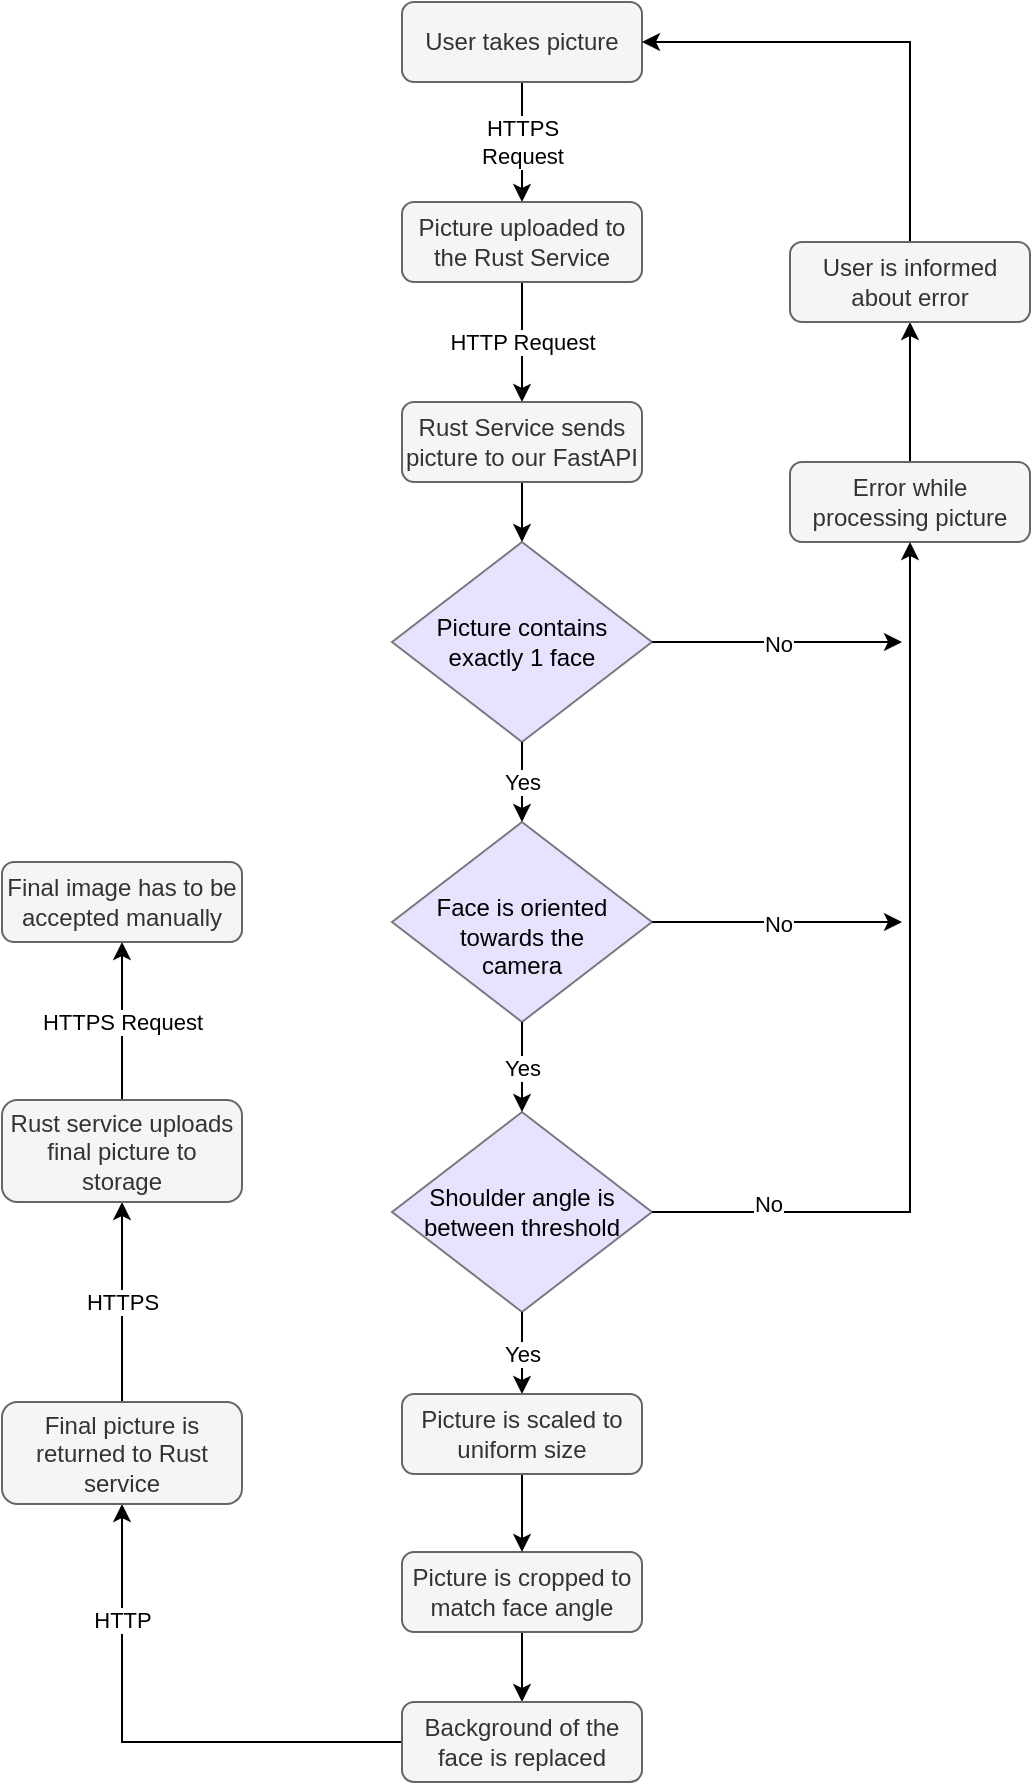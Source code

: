 <mxfile version="22.1.22" type="device">
  <diagram id="C5RBs43oDa-KdzZeNtuy" name="Page-1">
    <mxGraphModel dx="2533" dy="1019" grid="1" gridSize="10" guides="1" tooltips="1" connect="1" arrows="1" fold="1" page="1" pageScale="1" pageWidth="827" pageHeight="1169" math="0" shadow="0">
      <root>
        <mxCell id="WIyWlLk6GJQsqaUBKTNV-0" />
        <mxCell id="WIyWlLk6GJQsqaUBKTNV-1" parent="WIyWlLk6GJQsqaUBKTNV-0" />
        <mxCell id="xxs0IswClJvpFGNvmsQc-1" value="HTTPS&lt;br&gt;Request" style="edgeStyle=orthogonalEdgeStyle;rounded=0;orthogonalLoop=1;jettySize=auto;html=1;entryX=0.5;entryY=0;entryDx=0;entryDy=0;" parent="WIyWlLk6GJQsqaUBKTNV-1" source="WIyWlLk6GJQsqaUBKTNV-3" target="xxs0IswClJvpFGNvmsQc-0" edge="1">
          <mxGeometry relative="1" as="geometry">
            <mxPoint as="offset" />
          </mxGeometry>
        </mxCell>
        <mxCell id="WIyWlLk6GJQsqaUBKTNV-3" value="User takes picture" style="rounded=1;whiteSpace=wrap;html=1;fontSize=12;glass=0;strokeWidth=1;shadow=0;fillColor=#f5f5f5;fontColor=#333333;strokeColor=#666666;" parent="WIyWlLk6GJQsqaUBKTNV-1" vertex="1">
          <mxGeometry x="160" y="80" width="120" height="40" as="geometry" />
        </mxCell>
        <mxCell id="xxs0IswClJvpFGNvmsQc-3" value="HTTP Request" style="edgeStyle=orthogonalEdgeStyle;rounded=0;orthogonalLoop=1;jettySize=auto;html=1;entryX=0.5;entryY=0;entryDx=0;entryDy=0;" parent="WIyWlLk6GJQsqaUBKTNV-1" source="xxs0IswClJvpFGNvmsQc-0" target="xxs0IswClJvpFGNvmsQc-2" edge="1">
          <mxGeometry relative="1" as="geometry" />
        </mxCell>
        <mxCell id="xxs0IswClJvpFGNvmsQc-0" value="Picture uploaded to the Rust Service" style="rounded=1;whiteSpace=wrap;html=1;fontSize=12;glass=0;strokeWidth=1;shadow=0;fillColor=#f5f5f5;fontColor=#333333;strokeColor=#666666;" parent="WIyWlLk6GJQsqaUBKTNV-1" vertex="1">
          <mxGeometry x="160" y="180" width="120" height="40" as="geometry" />
        </mxCell>
        <mxCell id="xxs0IswClJvpFGNvmsQc-5" style="edgeStyle=orthogonalEdgeStyle;rounded=0;orthogonalLoop=1;jettySize=auto;html=1;entryX=0.5;entryY=0;entryDx=0;entryDy=0;" parent="WIyWlLk6GJQsqaUBKTNV-1" source="xxs0IswClJvpFGNvmsQc-2" target="xxs0IswClJvpFGNvmsQc-4" edge="1">
          <mxGeometry relative="1" as="geometry" />
        </mxCell>
        <mxCell id="xxs0IswClJvpFGNvmsQc-2" value="Rust Service sends picture to our FastAPI" style="rounded=1;whiteSpace=wrap;html=1;fontSize=12;glass=0;strokeWidth=1;shadow=0;fillColor=#f5f5f5;fontColor=#333333;strokeColor=#666666;" parent="WIyWlLk6GJQsqaUBKTNV-1" vertex="1">
          <mxGeometry x="160" y="280" width="120" height="40" as="geometry" />
        </mxCell>
        <mxCell id="xxs0IswClJvpFGNvmsQc-13" value="Yes" style="edgeStyle=orthogonalEdgeStyle;rounded=0;orthogonalLoop=1;jettySize=auto;html=1;entryX=0.5;entryY=0;entryDx=0;entryDy=0;" parent="WIyWlLk6GJQsqaUBKTNV-1" source="xxs0IswClJvpFGNvmsQc-4" target="xxs0IswClJvpFGNvmsQc-12" edge="1">
          <mxGeometry relative="1" as="geometry" />
        </mxCell>
        <mxCell id="xxs0IswClJvpFGNvmsQc-33" value="No" style="edgeStyle=orthogonalEdgeStyle;rounded=0;orthogonalLoop=1;jettySize=auto;html=1;" parent="WIyWlLk6GJQsqaUBKTNV-1" source="xxs0IswClJvpFGNvmsQc-4" edge="1">
          <mxGeometry relative="1" as="geometry">
            <mxPoint x="410" y="400" as="targetPoint" />
          </mxGeometry>
        </mxCell>
        <mxCell id="xxs0IswClJvpFGNvmsQc-4" value="Picture contains &lt;br&gt;exactly 1 face" style="rhombus;whiteSpace=wrap;html=1;fillColor=#cbc7ff;opacity=50;" parent="WIyWlLk6GJQsqaUBKTNV-1" vertex="1">
          <mxGeometry x="155" y="350" width="130" height="100" as="geometry" />
        </mxCell>
        <mxCell id="xxs0IswClJvpFGNvmsQc-9" style="edgeStyle=orthogonalEdgeStyle;rounded=0;orthogonalLoop=1;jettySize=auto;html=1;entryX=0.5;entryY=1;entryDx=0;entryDy=0;" parent="WIyWlLk6GJQsqaUBKTNV-1" source="xxs0IswClJvpFGNvmsQc-6" target="xxs0IswClJvpFGNvmsQc-8" edge="1">
          <mxGeometry relative="1" as="geometry" />
        </mxCell>
        <mxCell id="xxs0IswClJvpFGNvmsQc-6" value="Error while processing picture" style="rounded=1;whiteSpace=wrap;html=1;fontSize=12;glass=0;strokeWidth=1;shadow=0;fillColor=#f5f5f5;fontColor=#333333;strokeColor=#666666;" parent="WIyWlLk6GJQsqaUBKTNV-1" vertex="1">
          <mxGeometry x="354" y="310" width="120" height="40" as="geometry" />
        </mxCell>
        <mxCell id="xxs0IswClJvpFGNvmsQc-10" style="edgeStyle=orthogonalEdgeStyle;rounded=0;orthogonalLoop=1;jettySize=auto;html=1;entryX=1;entryY=0.5;entryDx=0;entryDy=0;exitX=0.5;exitY=0;exitDx=0;exitDy=0;" parent="WIyWlLk6GJQsqaUBKTNV-1" source="xxs0IswClJvpFGNvmsQc-8" target="WIyWlLk6GJQsqaUBKTNV-3" edge="1">
          <mxGeometry relative="1" as="geometry">
            <Array as="points">
              <mxPoint x="414" y="100" />
            </Array>
          </mxGeometry>
        </mxCell>
        <mxCell id="xxs0IswClJvpFGNvmsQc-8" value="User is informed about error" style="rounded=1;whiteSpace=wrap;html=1;fontSize=12;glass=0;strokeWidth=1;shadow=0;fillColor=#f5f5f5;fontColor=#333333;strokeColor=#666666;" parent="WIyWlLk6GJQsqaUBKTNV-1" vertex="1">
          <mxGeometry x="354" y="200" width="120" height="40" as="geometry" />
        </mxCell>
        <mxCell id="xxs0IswClJvpFGNvmsQc-17" value="Yes" style="edgeStyle=orthogonalEdgeStyle;rounded=0;orthogonalLoop=1;jettySize=auto;html=1;" parent="WIyWlLk6GJQsqaUBKTNV-1" source="xxs0IswClJvpFGNvmsQc-12" target="xxs0IswClJvpFGNvmsQc-16" edge="1">
          <mxGeometry relative="1" as="geometry" />
        </mxCell>
        <mxCell id="xxs0IswClJvpFGNvmsQc-32" value="No" style="edgeStyle=orthogonalEdgeStyle;rounded=0;orthogonalLoop=1;jettySize=auto;html=1;" parent="WIyWlLk6GJQsqaUBKTNV-1" source="xxs0IswClJvpFGNvmsQc-12" edge="1">
          <mxGeometry relative="1" as="geometry">
            <mxPoint x="410" y="540.0" as="targetPoint" />
          </mxGeometry>
        </mxCell>
        <mxCell id="xxs0IswClJvpFGNvmsQc-12" value="&lt;br&gt;Face is oriented&lt;br&gt;towards the &lt;br&gt;camera" style="rhombus;whiteSpace=wrap;html=1;fillColor=#cbc7ff;opacity=50;" parent="WIyWlLk6GJQsqaUBKTNV-1" vertex="1">
          <mxGeometry x="155" y="490" width="130" height="100" as="geometry" />
        </mxCell>
        <mxCell id="xxs0IswClJvpFGNvmsQc-30" style="edgeStyle=orthogonalEdgeStyle;rounded=0;orthogonalLoop=1;jettySize=auto;html=1;entryX=0.5;entryY=1;entryDx=0;entryDy=0;" parent="WIyWlLk6GJQsqaUBKTNV-1" source="xxs0IswClJvpFGNvmsQc-16" target="xxs0IswClJvpFGNvmsQc-6" edge="1">
          <mxGeometry relative="1" as="geometry" />
        </mxCell>
        <mxCell id="xxs0IswClJvpFGNvmsQc-31" value="No" style="edgeLabel;html=1;align=center;verticalAlign=middle;resizable=0;points=[];" parent="xxs0IswClJvpFGNvmsQc-30" vertex="1" connectable="0">
          <mxGeometry x="-0.837" y="4" relative="1" as="geometry">
            <mxPoint x="20" as="offset" />
          </mxGeometry>
        </mxCell>
        <mxCell id="xxs0IswClJvpFGNvmsQc-34" value="Yes" style="edgeStyle=orthogonalEdgeStyle;rounded=0;orthogonalLoop=1;jettySize=auto;html=1;entryX=0.5;entryY=0;entryDx=0;entryDy=0;" parent="WIyWlLk6GJQsqaUBKTNV-1" source="xxs0IswClJvpFGNvmsQc-16" target="xxs0IswClJvpFGNvmsQc-23" edge="1">
          <mxGeometry relative="1" as="geometry" />
        </mxCell>
        <mxCell id="xxs0IswClJvpFGNvmsQc-16" value="Shoulder angle is between threshold" style="rhombus;whiteSpace=wrap;html=1;fillColor=#cbc7ff;opacity=50;" parent="WIyWlLk6GJQsqaUBKTNV-1" vertex="1">
          <mxGeometry x="155" y="635" width="130" height="100" as="geometry" />
        </mxCell>
        <mxCell id="xxs0IswClJvpFGNvmsQc-22" style="edgeStyle=orthogonalEdgeStyle;rounded=0;orthogonalLoop=1;jettySize=auto;html=1;entryX=0.5;entryY=0;entryDx=0;entryDy=0;" parent="WIyWlLk6GJQsqaUBKTNV-1" source="xxs0IswClJvpFGNvmsQc-19" target="xxs0IswClJvpFGNvmsQc-21" edge="1">
          <mxGeometry relative="1" as="geometry" />
        </mxCell>
        <mxCell id="xxs0IswClJvpFGNvmsQc-19" value="Picture is cropped to match face angle" style="rounded=1;whiteSpace=wrap;html=1;fontSize=12;glass=0;strokeWidth=1;shadow=0;fillColor=#f5f5f5;fontColor=#333333;strokeColor=#666666;" parent="WIyWlLk6GJQsqaUBKTNV-1" vertex="1">
          <mxGeometry x="160" y="855" width="120" height="40" as="geometry" />
        </mxCell>
        <mxCell id="xxs0IswClJvpFGNvmsQc-35" style="edgeStyle=orthogonalEdgeStyle;rounded=0;orthogonalLoop=1;jettySize=auto;html=1;entryX=0.5;entryY=1;entryDx=0;entryDy=0;" parent="WIyWlLk6GJQsqaUBKTNV-1" source="xxs0IswClJvpFGNvmsQc-21" target="xxs0IswClJvpFGNvmsQc-27" edge="1">
          <mxGeometry relative="1" as="geometry" />
        </mxCell>
        <mxCell id="DONEEsf9MoY7OyKfExZo-0" value="HTTP" style="edgeLabel;html=1;align=center;verticalAlign=middle;resizable=0;points=[];" parent="xxs0IswClJvpFGNvmsQc-35" vertex="1" connectable="0">
          <mxGeometry x="0.555" relative="1" as="geometry">
            <mxPoint as="offset" />
          </mxGeometry>
        </mxCell>
        <mxCell id="xxs0IswClJvpFGNvmsQc-21" value="Background of the face is replaced" style="rounded=1;whiteSpace=wrap;html=1;fontSize=12;glass=0;strokeWidth=1;shadow=0;fillColor=#f5f5f5;fontColor=#333333;strokeColor=#666666;" parent="WIyWlLk6GJQsqaUBKTNV-1" vertex="1">
          <mxGeometry x="160" y="930" width="120" height="40" as="geometry" />
        </mxCell>
        <mxCell id="xxs0IswClJvpFGNvmsQc-26" style="edgeStyle=orthogonalEdgeStyle;rounded=0;orthogonalLoop=1;jettySize=auto;html=1;entryX=0.5;entryY=0;entryDx=0;entryDy=0;" parent="WIyWlLk6GJQsqaUBKTNV-1" source="xxs0IswClJvpFGNvmsQc-23" target="xxs0IswClJvpFGNvmsQc-19" edge="1">
          <mxGeometry relative="1" as="geometry" />
        </mxCell>
        <mxCell id="xxs0IswClJvpFGNvmsQc-23" value="Picture is scaled to uniform size" style="rounded=1;whiteSpace=wrap;html=1;fontSize=12;glass=0;strokeWidth=1;shadow=0;fillColor=#f5f5f5;fontColor=#333333;strokeColor=#666666;" parent="WIyWlLk6GJQsqaUBKTNV-1" vertex="1">
          <mxGeometry x="160" y="776" width="120" height="40" as="geometry" />
        </mxCell>
        <mxCell id="xxs0IswClJvpFGNvmsQc-37" value="HTTPS" style="edgeStyle=orthogonalEdgeStyle;rounded=0;orthogonalLoop=1;jettySize=auto;html=1;" parent="WIyWlLk6GJQsqaUBKTNV-1" source="xxs0IswClJvpFGNvmsQc-27" target="xxs0IswClJvpFGNvmsQc-36" edge="1">
          <mxGeometry relative="1" as="geometry" />
        </mxCell>
        <mxCell id="xxs0IswClJvpFGNvmsQc-27" value="Final picture is returned to Rust service" style="rounded=1;whiteSpace=wrap;html=1;fontSize=12;glass=0;strokeWidth=1;shadow=0;fillColor=#f5f5f5;fontColor=#333333;strokeColor=#666666;" parent="WIyWlLk6GJQsqaUBKTNV-1" vertex="1">
          <mxGeometry x="-40" y="780" width="120" height="51" as="geometry" />
        </mxCell>
        <mxCell id="xxs0IswClJvpFGNvmsQc-40" value="HTTPS Request" style="edgeStyle=orthogonalEdgeStyle;rounded=0;orthogonalLoop=1;jettySize=auto;html=1;entryX=0.5;entryY=1;entryDx=0;entryDy=0;" parent="WIyWlLk6GJQsqaUBKTNV-1" source="xxs0IswClJvpFGNvmsQc-36" target="xxs0IswClJvpFGNvmsQc-39" edge="1">
          <mxGeometry relative="1" as="geometry" />
        </mxCell>
        <mxCell id="xxs0IswClJvpFGNvmsQc-36" value="Rust service uploads final picture to storage" style="rounded=1;whiteSpace=wrap;html=1;fontSize=12;glass=0;strokeWidth=1;shadow=0;fillColor=#f5f5f5;fontColor=#333333;strokeColor=#666666;" parent="WIyWlLk6GJQsqaUBKTNV-1" vertex="1">
          <mxGeometry x="-40" y="629" width="120" height="51" as="geometry" />
        </mxCell>
        <mxCell id="xxs0IswClJvpFGNvmsQc-39" value="Final image has to be accepted manually" style="rounded=1;whiteSpace=wrap;html=1;fontSize=12;glass=0;strokeWidth=1;shadow=0;fillColor=#f5f5f5;fontColor=#333333;strokeColor=#666666;" parent="WIyWlLk6GJQsqaUBKTNV-1" vertex="1">
          <mxGeometry x="-40" y="510" width="120" height="40" as="geometry" />
        </mxCell>
      </root>
    </mxGraphModel>
  </diagram>
</mxfile>
